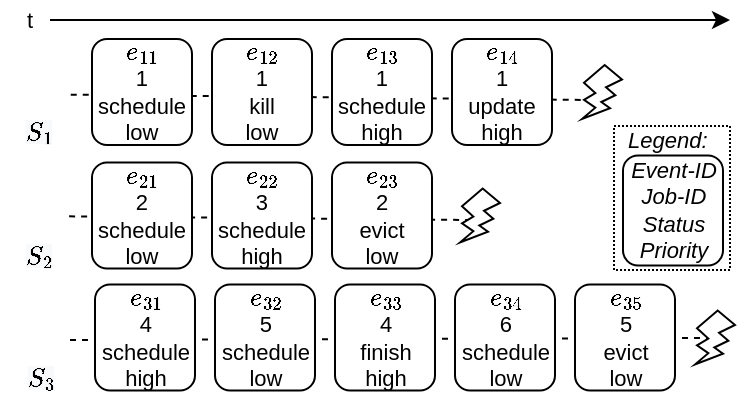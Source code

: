 <mxfile version="20.3.0" type="device"><diagram id="y-pAPKnOOyWColfDmEZ9" name="Page-1"><mxGraphModel dx="304" dy="179" grid="1" gridSize="10" guides="1" tooltips="1" connect="1" arrows="1" fold="1" page="1" pageScale="1" pageWidth="827" pageHeight="1169" math="1" shadow="0"><root><mxCell id="0"/><mxCell id="1" parent="0"/><mxCell id="Way6UXYGnjR0SFEgUv9g-45" value="" style="rounded=0;whiteSpace=wrap;html=1;fontSize=11;dashed=1;dashPattern=1 1;" vertex="1" parent="1"><mxGeometry x="662" y="133" width="58" height="72" as="geometry"/></mxCell><mxCell id="Way6UXYGnjR0SFEgUv9g-37" value="" style="endArrow=none;dashed=1;html=1;rounded=0;fontSize=11;exitX=0.979;exitY=0.811;exitDx=0;exitDy=0;exitPerimeter=0;entryX=0.2;entryY=0.648;entryDx=0;entryDy=0;entryPerimeter=0;" edge="1" parent="1" source="Way6UXYGnjR0SFEgUv9g-4" target="Way6UXYGnjR0SFEgUv9g-5"><mxGeometry width="50" height="50" relative="1" as="geometry"><mxPoint x="370" y="40" as="sourcePoint"/><mxPoint x="660" y="40" as="targetPoint"/></mxGeometry></mxCell><mxCell id="Way6UXYGnjR0SFEgUv9g-38" value="" style="endArrow=none;dashed=1;html=1;rounded=0;fontSize=11;exitX=0.952;exitY=0.781;exitDx=0;exitDy=0;exitPerimeter=0;entryX=0.25;entryY=0.583;entryDx=0;entryDy=0;entryPerimeter=0;" edge="1" parent="1" source="Way6UXYGnjR0SFEgUv9g-16" target="Way6UXYGnjR0SFEgUv9g-17"><mxGeometry width="50" height="50" relative="1" as="geometry"><mxPoint x="370" y="179" as="sourcePoint"/><mxPoint x="600" y="179" as="targetPoint"/></mxGeometry></mxCell><mxCell id="Way6UXYGnjR0SFEgUv9g-39" value="" style="endArrow=none;dashed=1;html=1;rounded=0;fontSize=11;exitX=0.917;exitY=0.808;exitDx=0;exitDy=0;exitPerimeter=0;" edge="1" parent="1" source="Way6UXYGnjR0SFEgUv9g-24"><mxGeometry width="50" height="50" relative="1" as="geometry"><mxPoint x="369" y="239" as="sourcePoint"/><mxPoint x="709" y="239" as="targetPoint"/></mxGeometry></mxCell><mxCell id="Way6UXYGnjR0SFEgUv9g-1" value="" style="endArrow=classic;html=1;rounded=0;" edge="1" parent="1"><mxGeometry width="50" height="50" relative="1" as="geometry"><mxPoint x="380" y="80" as="sourcePoint"/><mxPoint x="720" y="80" as="targetPoint"/></mxGeometry></mxCell><mxCell id="Way6UXYGnjR0SFEgUv9g-3" value="t" style="text;html=1;strokeColor=none;fillColor=none;align=center;verticalAlign=middle;whiteSpace=wrap;rounded=0;fontSize=11;" vertex="1" parent="1"><mxGeometry x="360" y="70" width="20" height="20" as="geometry"/></mxCell><mxCell id="Way6UXYGnjR0SFEgUv9g-4" value="" style="shape=image;verticalLabelPosition=bottom;labelBackgroundColor=default;verticalAlign=top;aspect=fixed;imageAspect=0;image=https://cdn-icons-png.flaticon.com/512/622/622400.png;" vertex="1" parent="1"><mxGeometry x="361" y="93" width="30" height="30" as="geometry"/></mxCell><mxCell id="Way6UXYGnjR0SFEgUv9g-5" value="" style="verticalLabelPosition=bottom;verticalAlign=top;html=1;shape=mxgraph.basic.flash" vertex="1" parent="1"><mxGeometry x="646" y="102.5" width="20" height="27" as="geometry"/></mxCell><mxCell id="Way6UXYGnjR0SFEgUv9g-6" value="\(e_{11}\)&lt;br style=&quot;font-size: 11px;&quot;&gt;1&lt;br style=&quot;font-size: 11px;&quot;&gt;schedule&lt;br style=&quot;font-size: 11px;&quot;&gt;low" style="rounded=1;whiteSpace=wrap;html=1;fontSize=11;" vertex="1" parent="1"><mxGeometry x="401" y="89.5" width="50" height="53" as="geometry"/></mxCell><mxCell id="Way6UXYGnjR0SFEgUv9g-9" value="\(e_{12}\)&lt;br style=&quot;font-size: 11px;&quot;&gt;1&lt;br style=&quot;font-size: 11px;&quot;&gt;kill&lt;br style=&quot;font-size: 11px;&quot;&gt;low" style="rounded=1;whiteSpace=wrap;html=1;fontSize=11;" vertex="1" parent="1"><mxGeometry x="461" y="89.5" width="50" height="53" as="geometry"/></mxCell><mxCell id="Way6UXYGnjR0SFEgUv9g-10" value="\(e_{13}\)&lt;br style=&quot;font-size: 11px;&quot;&gt;1&lt;br style=&quot;font-size: 11px;&quot;&gt;schedule&lt;br style=&quot;font-size: 11px;&quot;&gt;high" style="rounded=1;whiteSpace=wrap;html=1;fontSize=11;" vertex="1" parent="1"><mxGeometry x="521" y="89.5" width="50" height="53" as="geometry"/></mxCell><mxCell id="Way6UXYGnjR0SFEgUv9g-11" value="\(e_{14}\)&lt;br style=&quot;font-size: 11px;&quot;&gt;1&lt;br style=&quot;font-size: 11px;&quot;&gt;update&lt;br style=&quot;font-size: 11px;&quot;&gt;high" style="rounded=1;whiteSpace=wrap;html=1;fontSize=11;" vertex="1" parent="1"><mxGeometry x="581" y="89.5" width="50" height="53" as="geometry"/></mxCell><mxCell id="Way6UXYGnjR0SFEgUv9g-14" value="&lt;span style=&quot;color: rgb(0, 0, 0); font-family: Helvetica; font-size: 11px; font-style: normal; font-variant-ligatures: normal; font-variant-caps: normal; font-weight: 400; letter-spacing: normal; orphans: 2; text-indent: 0px; text-transform: none; widows: 2; word-spacing: 0px; -webkit-text-stroke-width: 0px; background-color: rgb(248, 249, 250); text-decoration-thickness: initial; text-decoration-style: initial; text-decoration-color: initial; float: none; display: inline !important;&quot;&gt;\(S_{1}\)&lt;/span&gt;" style="text;whiteSpace=wrap;html=1;fontSize=11;align=center;" vertex="1" parent="1"><mxGeometry x="359.5" y="123" width="29" height="20" as="geometry"/></mxCell><mxCell id="Way6UXYGnjR0SFEgUv9g-16" value="" style="shape=image;verticalLabelPosition=bottom;labelBackgroundColor=default;verticalAlign=top;aspect=fixed;imageAspect=0;image=https://cdn-icons-png.flaticon.com/512/622/622400.png;" vertex="1" parent="1"><mxGeometry x="361" y="154.75" width="30" height="30" as="geometry"/></mxCell><mxCell id="Way6UXYGnjR0SFEgUv9g-17" value="" style="verticalLabelPosition=bottom;verticalAlign=top;html=1;shape=mxgraph.basic.flash" vertex="1" parent="1"><mxGeometry x="585" y="164.25" width="20" height="27" as="geometry"/></mxCell><mxCell id="Way6UXYGnjR0SFEgUv9g-18" value="\(e_{21}\)&lt;br style=&quot;font-size: 11px;&quot;&gt;2&lt;br style=&quot;font-size: 11px;&quot;&gt;schedule&lt;br style=&quot;font-size: 11px;&quot;&gt;low" style="rounded=1;whiteSpace=wrap;html=1;fontSize=11;" vertex="1" parent="1"><mxGeometry x="401" y="151.25" width="50" height="53" as="geometry"/></mxCell><mxCell id="Way6UXYGnjR0SFEgUv9g-19" value="\(e_{22}\)&lt;br style=&quot;font-size: 11px;&quot;&gt;3&lt;br&gt;schedule&lt;br style=&quot;font-size: 11px;&quot;&gt;high" style="rounded=1;whiteSpace=wrap;html=1;fontSize=11;" vertex="1" parent="1"><mxGeometry x="461" y="151.25" width="50" height="53" as="geometry"/></mxCell><mxCell id="Way6UXYGnjR0SFEgUv9g-20" value="\(e_{23}\)&lt;br style=&quot;font-size: 11px;&quot;&gt;2&lt;br style=&quot;font-size: 11px;&quot;&gt;evict&lt;br style=&quot;font-size: 11px;&quot;&gt;low" style="rounded=1;whiteSpace=wrap;html=1;fontSize=11;" vertex="1" parent="1"><mxGeometry x="521" y="151.25" width="50" height="53" as="geometry"/></mxCell><mxCell id="Way6UXYGnjR0SFEgUv9g-23" value="&lt;span style=&quot;color: rgb(0, 0, 0); font-family: Helvetica; font-size: 11px; font-style: normal; font-variant-ligatures: normal; font-variant-caps: normal; font-weight: 400; letter-spacing: normal; orphans: 2; text-indent: 0px; text-transform: none; widows: 2; word-spacing: 0px; -webkit-text-stroke-width: 0px; background-color: rgb(248, 249, 250); text-decoration-thickness: initial; text-decoration-style: initial; text-decoration-color: initial; float: none; display: inline !important;&quot;&gt;\(S_{2}\)&lt;/span&gt;" style="text;whiteSpace=wrap;html=1;fontSize=11;align=center;" vertex="1" parent="1"><mxGeometry x="359.5" y="184.75" width="29" height="20" as="geometry"/></mxCell><mxCell id="Way6UXYGnjR0SFEgUv9g-24" value="" style="shape=image;verticalLabelPosition=bottom;labelBackgroundColor=default;verticalAlign=top;aspect=fixed;imageAspect=0;image=https://cdn-icons-png.flaticon.com/512/622/622400.png;" vertex="1" parent="1"><mxGeometry x="362.5" y="215.75" width="30" height="30" as="geometry"/></mxCell><mxCell id="Way6UXYGnjR0SFEgUv9g-25" value="" style="verticalLabelPosition=bottom;verticalAlign=top;html=1;shape=mxgraph.basic.flash" vertex="1" parent="1"><mxGeometry x="702.5" y="225.25" width="20" height="27" as="geometry"/></mxCell><mxCell id="Way6UXYGnjR0SFEgUv9g-26" value="\(e_{31}\)&lt;br style=&quot;font-size: 11px;&quot;&gt;4&lt;br style=&quot;font-size: 11px;&quot;&gt;schedule&lt;br style=&quot;font-size: 11px;&quot;&gt;high" style="rounded=1;whiteSpace=wrap;html=1;fontSize=11;" vertex="1" parent="1"><mxGeometry x="402.5" y="212.25" width="50" height="53" as="geometry"/></mxCell><mxCell id="Way6UXYGnjR0SFEgUv9g-27" value="\(e_{32}\)&lt;br style=&quot;font-size: 11px;&quot;&gt;5&lt;br style=&quot;font-size: 11px;&quot;&gt;schedule&lt;br style=&quot;font-size: 11px;&quot;&gt;low" style="rounded=1;whiteSpace=wrap;html=1;fontSize=11;" vertex="1" parent="1"><mxGeometry x="462.5" y="212.25" width="50" height="53" as="geometry"/></mxCell><mxCell id="Way6UXYGnjR0SFEgUv9g-28" value="\(e_{33}\)&lt;br style=&quot;font-size: 11px;&quot;&gt;4&lt;br style=&quot;font-size: 11px;&quot;&gt;finish&lt;br style=&quot;font-size: 11px;&quot;&gt;high" style="rounded=1;whiteSpace=wrap;html=1;fontSize=11;" vertex="1" parent="1"><mxGeometry x="522.5" y="212.25" width="50" height="53" as="geometry"/></mxCell><mxCell id="Way6UXYGnjR0SFEgUv9g-29" value="\(e_{34}\)&lt;br style=&quot;font-size: 11px;&quot;&gt;6&lt;br style=&quot;font-size: 11px;&quot;&gt;schedule&lt;br style=&quot;font-size: 11px;&quot;&gt;low" style="rounded=1;whiteSpace=wrap;html=1;fontSize=11;" vertex="1" parent="1"><mxGeometry x="582.5" y="212.25" width="50" height="53" as="geometry"/></mxCell><mxCell id="Way6UXYGnjR0SFEgUv9g-30" value="\(e_{35}\)&lt;br style=&quot;font-size: 11px;&quot;&gt;5&lt;br style=&quot;font-size: 11px;&quot;&gt;evict&lt;br style=&quot;font-size: 11px;&quot;&gt;low" style="rounded=1;whiteSpace=wrap;html=1;fontSize=11;" vertex="1" parent="1"><mxGeometry x="642.5" y="212.25" width="50" height="53" as="geometry"/></mxCell><mxCell id="Way6UXYGnjR0SFEgUv9g-31" value="&lt;span style=&quot;color: rgb(0, 0, 0); font-family: Helvetica; font-size: 11px; font-style: normal; font-variant-ligatures: normal; font-variant-caps: normal; font-weight: 400; letter-spacing: normal; orphans: 2; text-indent: 0px; text-transform: none; widows: 2; word-spacing: 0px; -webkit-text-stroke-width: 0px; background-color: rgb(248, 249, 250); text-decoration-thickness: initial; text-decoration-style: initial; text-decoration-color: initial; float: none; display: inline !important;&quot;&gt;\(S_{3}\)&lt;/span&gt;" style="text;whiteSpace=wrap;html=1;fontSize=11;align=center;" vertex="1" parent="1"><mxGeometry x="361" y="245.75" width="29" height="20" as="geometry"/></mxCell><mxCell id="Way6UXYGnjR0SFEgUv9g-42" value="&lt;i&gt;Event-ID&lt;br&gt;Job-ID&lt;br&gt;Status&lt;br&gt;Priority&lt;/i&gt;" style="rounded=1;whiteSpace=wrap;html=1;fontSize=11;" vertex="1" parent="1"><mxGeometry x="666.5" y="147.75" width="50" height="55" as="geometry"/></mxCell><mxCell id="Way6UXYGnjR0SFEgUv9g-43" value="&lt;i style=&quot;color: rgb(0, 0, 0); font-family: Helvetica; font-size: 11px; font-variant-ligatures: normal; font-variant-caps: normal; font-weight: 400; letter-spacing: normal; orphans: 2; text-align: center; text-indent: 0px; text-transform: none; widows: 2; word-spacing: 0px; -webkit-text-stroke-width: 0px; text-decoration-thickness: initial; text-decoration-style: initial; text-decoration-color: initial;&quot;&gt;Legend:&lt;/i&gt;" style="text;whiteSpace=wrap;html=1;fontSize=11;" vertex="1" parent="1"><mxGeometry x="666.5" y="126.5" width="60" height="20" as="geometry"/></mxCell></root></mxGraphModel></diagram></mxfile>